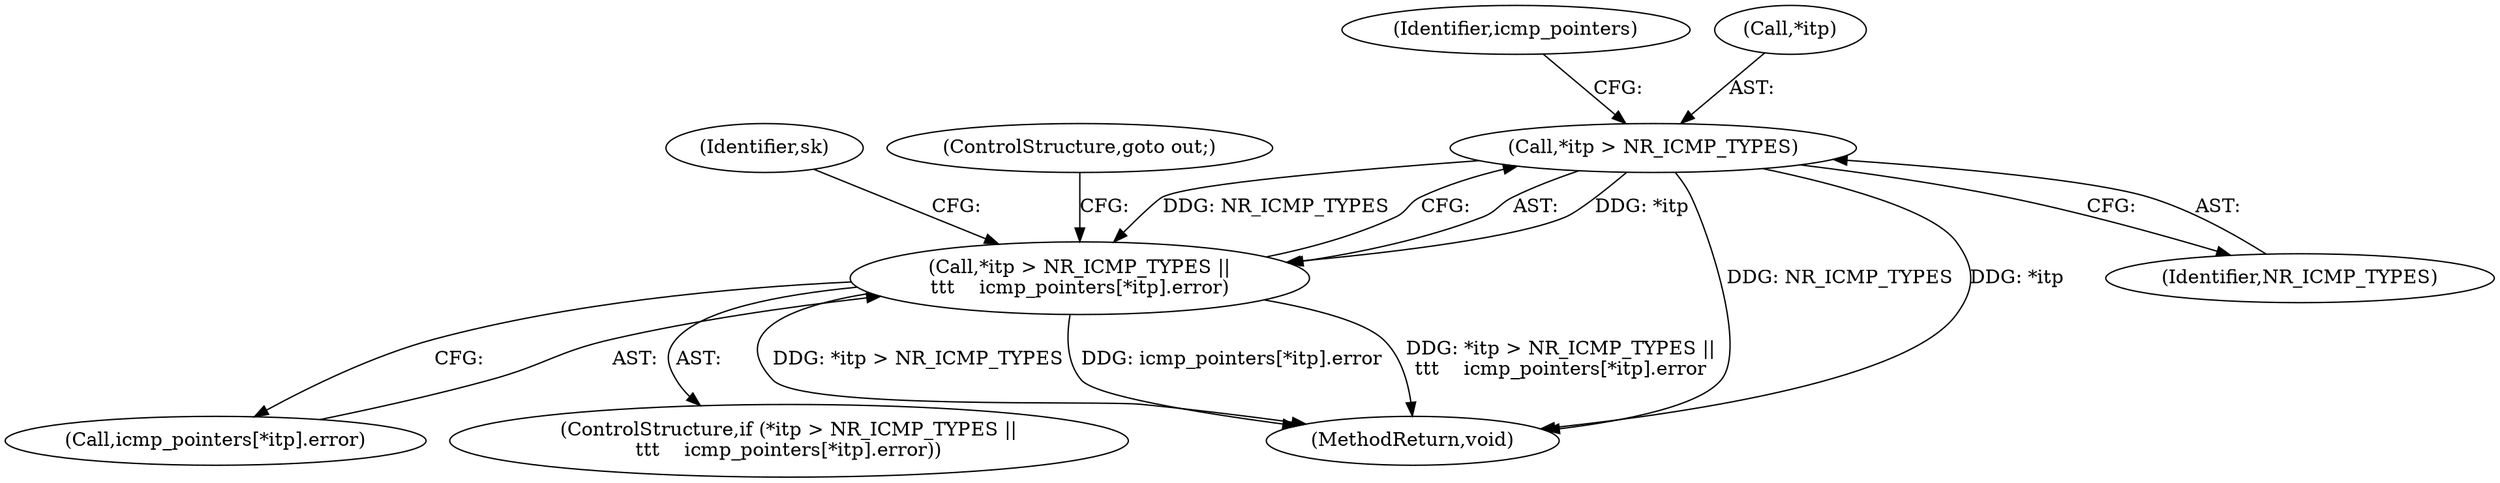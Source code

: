 digraph "0_linux_f6d8bd051c391c1c0458a30b2a7abcd939329259_13@pointer" {
"1000213" [label="(Call,*itp > NR_ICMP_TYPES)"];
"1000212" [label="(Call,*itp > NR_ICMP_TYPES ||\n\t\t\t    icmp_pointers[*itp].error)"];
"1000212" [label="(Call,*itp > NR_ICMP_TYPES ||\n\t\t\t    icmp_pointers[*itp].error)"];
"1000485" [label="(MethodReturn,void)"];
"1000219" [label="(Identifier,icmp_pointers)"];
"1000225" [label="(Identifier,sk)"];
"1000217" [label="(Call,icmp_pointers[*itp].error)"];
"1000214" [label="(Call,*itp)"];
"1000216" [label="(Identifier,NR_ICMP_TYPES)"];
"1000211" [label="(ControlStructure,if (*itp > NR_ICMP_TYPES ||\n\t\t\t    icmp_pointers[*itp].error))"];
"1000213" [label="(Call,*itp > NR_ICMP_TYPES)"];
"1000223" [label="(ControlStructure,goto out;)"];
"1000213" -> "1000212"  [label="AST: "];
"1000213" -> "1000216"  [label="CFG: "];
"1000214" -> "1000213"  [label="AST: "];
"1000216" -> "1000213"  [label="AST: "];
"1000219" -> "1000213"  [label="CFG: "];
"1000212" -> "1000213"  [label="CFG: "];
"1000213" -> "1000485"  [label="DDG: NR_ICMP_TYPES"];
"1000213" -> "1000485"  [label="DDG: *itp"];
"1000213" -> "1000212"  [label="DDG: *itp"];
"1000213" -> "1000212"  [label="DDG: NR_ICMP_TYPES"];
"1000212" -> "1000211"  [label="AST: "];
"1000212" -> "1000217"  [label="CFG: "];
"1000217" -> "1000212"  [label="AST: "];
"1000223" -> "1000212"  [label="CFG: "];
"1000225" -> "1000212"  [label="CFG: "];
"1000212" -> "1000485"  [label="DDG: icmp_pointers[*itp].error"];
"1000212" -> "1000485"  [label="DDG: *itp > NR_ICMP_TYPES ||\n\t\t\t    icmp_pointers[*itp].error"];
"1000212" -> "1000485"  [label="DDG: *itp > NR_ICMP_TYPES"];
}
